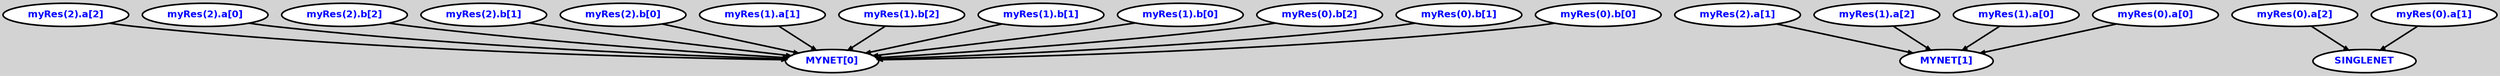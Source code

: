 digraph {

ordering=out;
	ranksep=.4;
	bgcolor="lightgrey"; node [fixedsize=false, fontsize=12, fontname="Helvetica-bold", fontcolor="blue"
		width=.25, height=.25, color="black", fillcolor="white", style="filled, solid, bold"];
	edge [arrowsize=.5, color="black", style="bold"]  n0 [label="MYNET[0]"];
  n1 [label="MYNET[1]"];
  n2 [label="SINGLENET"];
  p0 [label="myRes(2).a[2]"];
  p1 [label="myRes(2).a[1]"];
  p2 [label="myRes(2).a[0]"];
  p3 [label="myRes(2).b[2]"];
  p4 [label="myRes(2).b[1]"];
  p5 [label="myRes(2).b[0]"];
  p6 [label="myRes(1).a[2]"];
  p7 [label="myRes(1).a[1]"];
  p8 [label="myRes(1).a[0]"];
  p9 [label="myRes(1).b[2]"];
  p10 [label="myRes(1).b[1]"];
  p11 [label="myRes(1).b[0]"];
  p12 [label="myRes(0).a[2]"];
  p13 [label="myRes(0).a[1]"];
  p14 [label="myRes(0).a[0]"];
  p15 [label="myRes(0).b[2]"];
  p16 [label="myRes(0).b[1]"];
  p17 [label="myRes(0).b[0]"];
  p0 -> n0;
  p1 -> n1;
  p2 -> n0;
  p3 -> n0;
  p4 -> n0;
  p5 -> n0;
  p6 -> n1;
  p7 -> n0;
  p8 -> n1;
  p9 -> n0;
  p10 -> n0;
  p11 -> n0;
  p12 -> n2;
  p13 -> n2;
  p14 -> n1;
  p15 -> n0;
  p17 -> n0;
  p16 -> n0;
}
